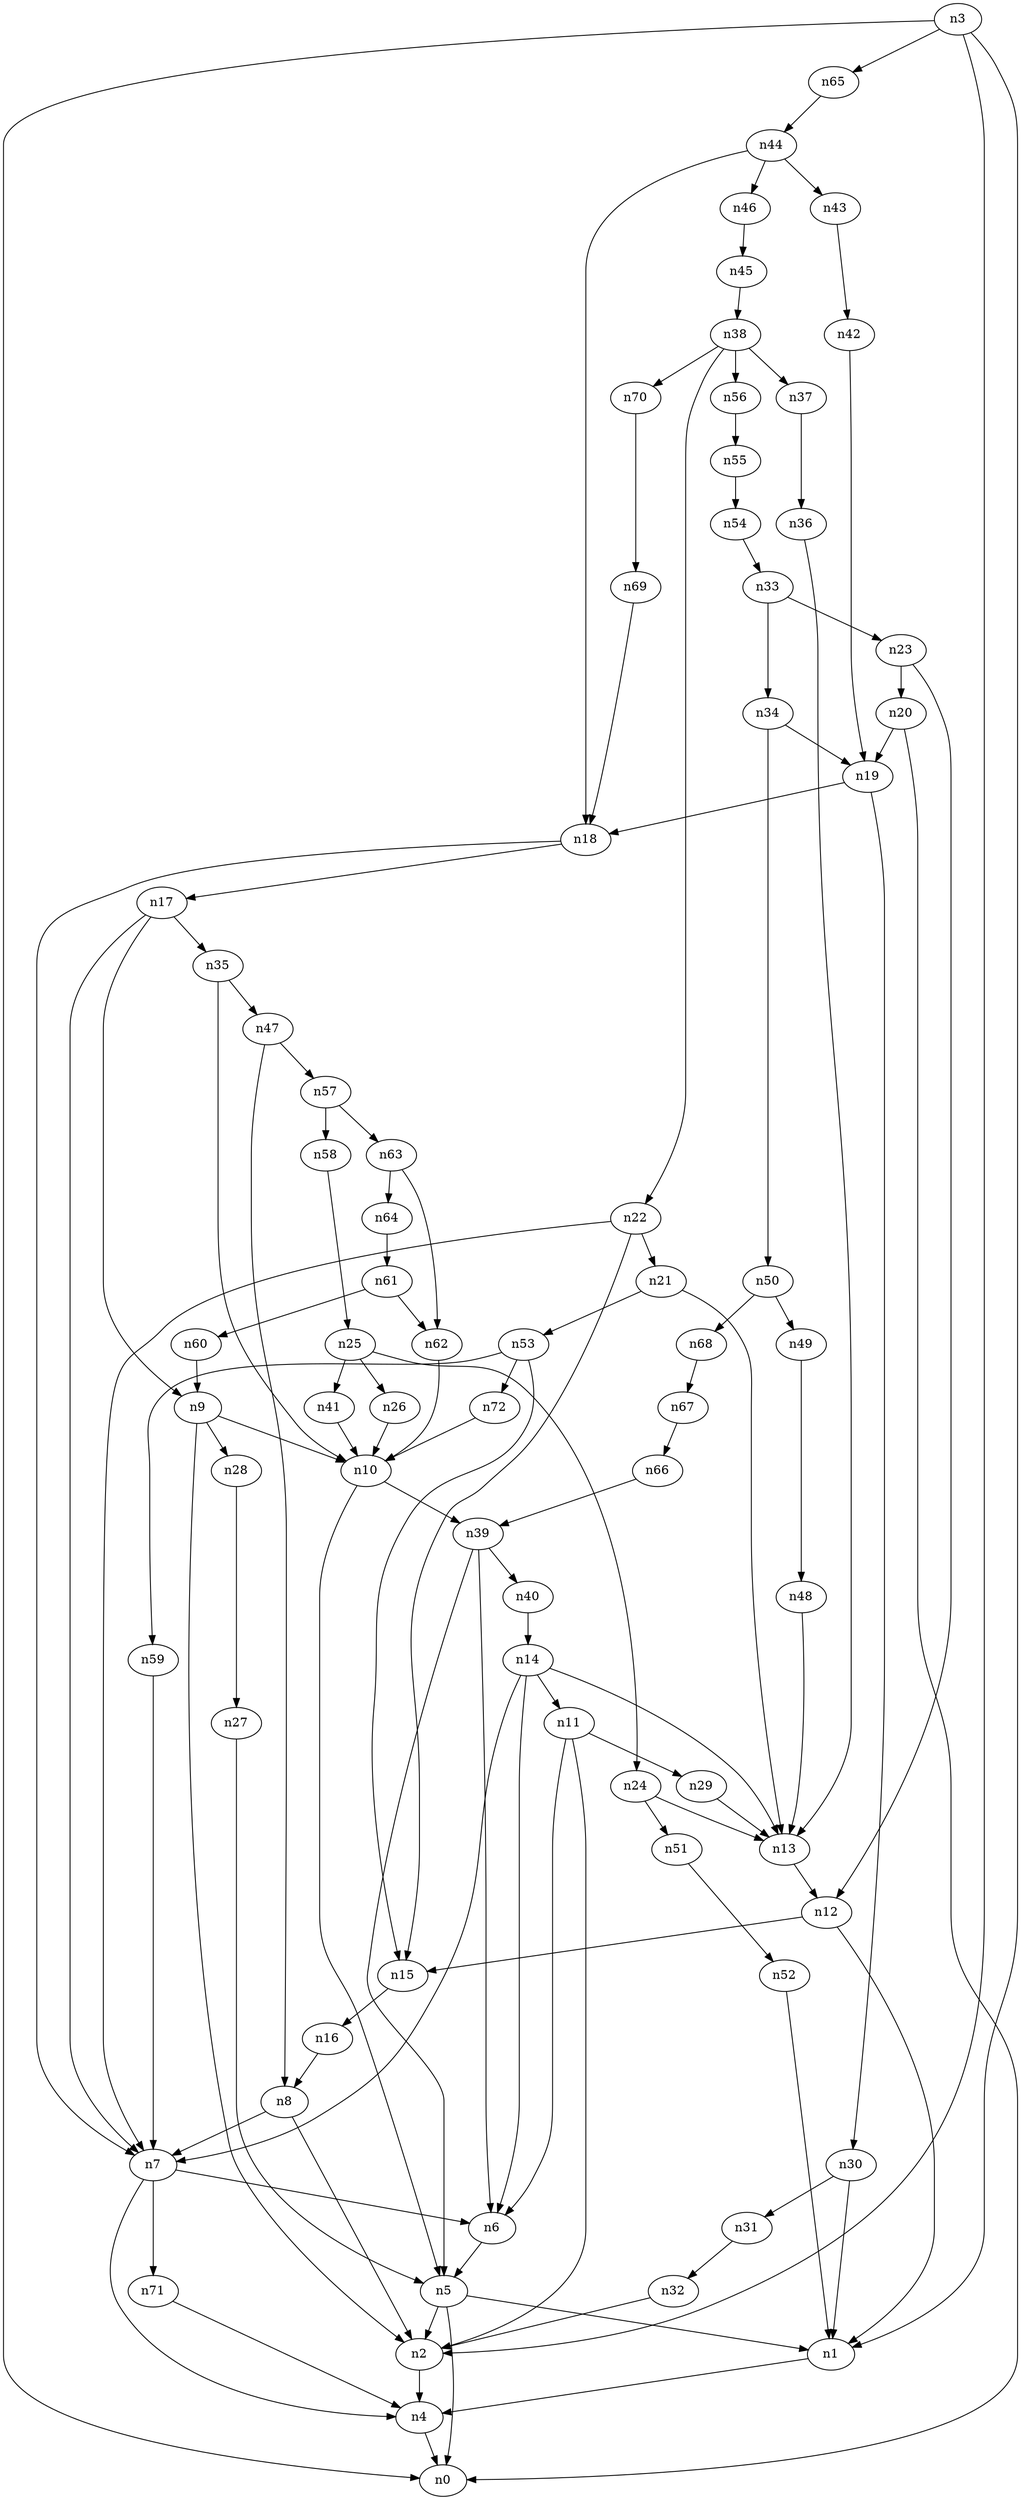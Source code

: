 digraph G {
	n1 -> n4	 [_graphml_id=e4];
	n2 -> n4	 [_graphml_id=e7];
	n3 -> n0	 [_graphml_id=e0];
	n3 -> n1	 [_graphml_id=e3];
	n3 -> n2	 [_graphml_id=e6];
	n3 -> n65	 [_graphml_id=e105];
	n4 -> n0	 [_graphml_id=e1];
	n5 -> n0	 [_graphml_id=e2];
	n5 -> n1	 [_graphml_id=e5];
	n5 -> n2	 [_graphml_id=e8];
	n6 -> n5	 [_graphml_id=e9];
	n7 -> n4	 [_graphml_id=e106];
	n7 -> n6	 [_graphml_id=e10];
	n7 -> n71	 [_graphml_id=e115];
	n8 -> n2	 [_graphml_id=e12];
	n8 -> n7	 [_graphml_id=e11];
	n9 -> n2	 [_graphml_id=e13];
	n9 -> n10	 [_graphml_id=e14];
	n9 -> n28	 [_graphml_id=e44];
	n10 -> n5	 [_graphml_id=e15];
	n10 -> n39	 [_graphml_id=e96];
	n11 -> n2	 [_graphml_id=e16];
	n11 -> n6	 [_graphml_id=e17];
	n11 -> n29	 [_graphml_id=e45];
	n12 -> n1	 [_graphml_id=e18];
	n12 -> n15	 [_graphml_id=e22];
	n13 -> n12	 [_graphml_id=e19];
	n14 -> n6	 [_graphml_id=e21];
	n14 -> n7	 [_graphml_id=e27];
	n14 -> n11	 [_graphml_id=e57];
	n14 -> n13	 [_graphml_id=e20];
	n15 -> n16	 [_graphml_id=e23];
	n16 -> n8	 [_graphml_id=e24];
	n17 -> n7	 [_graphml_id=e26];
	n17 -> n9	 [_graphml_id=e25];
	n17 -> n35	 [_graphml_id=e56];
	n18 -> n7	 [_graphml_id=e28];
	n18 -> n17	 [_graphml_id=e47];
	n19 -> n18	 [_graphml_id=e29];
	n19 -> n30	 [_graphml_id=e86];
	n20 -> n0	 [_graphml_id=e31];
	n20 -> n19	 [_graphml_id=e30];
	n21 -> n13	 [_graphml_id=e32];
	n21 -> n53	 [_graphml_id=e85];
	n22 -> n7	 [_graphml_id=e34];
	n22 -> n15	 [_graphml_id=e37];
	n22 -> n21	 [_graphml_id=e33];
	n23 -> n12	 [_graphml_id=e35];
	n23 -> n20	 [_graphml_id=e36];
	n24 -> n13	 [_graphml_id=e38];
	n24 -> n51	 [_graphml_id=e81];
	n25 -> n24	 [_graphml_id=e39];
	n25 -> n26	 [_graphml_id=e40];
	n25 -> n41	 [_graphml_id=e66];
	n26 -> n10	 [_graphml_id=e41];
	n27 -> n5	 [_graphml_id=e42];
	n28 -> n27	 [_graphml_id=e43];
	n29 -> n13	 [_graphml_id=e46];
	n30 -> n1	 [_graphml_id=e48];
	n30 -> n31	 [_graphml_id=e49];
	n31 -> n32	 [_graphml_id=e50];
	n32 -> n2	 [_graphml_id=e51];
	n33 -> n23	 [_graphml_id=e52];
	n33 -> n34	 [_graphml_id=e53];
	n34 -> n19	 [_graphml_id=e54];
	n34 -> n50	 [_graphml_id=e80];
	n35 -> n10	 [_graphml_id=e55];
	n35 -> n47	 [_graphml_id=e75];
	n36 -> n13	 [_graphml_id=e58];
	n37 -> n36	 [_graphml_id=e59];
	n38 -> n22	 [_graphml_id=e61];
	n38 -> n37	 [_graphml_id=e60];
	n38 -> n56	 [_graphml_id=e90];
	n38 -> n70	 [_graphml_id=e113];
	n39 -> n5	 [_graphml_id=e62];
	n39 -> n6	 [_graphml_id=e76];
	n39 -> n40	 [_graphml_id=e63];
	n40 -> n14	 [_graphml_id=e64];
	n41 -> n10	 [_graphml_id=e65];
	n42 -> n19	 [_graphml_id=e67];
	n43 -> n42	 [_graphml_id=e68];
	n44 -> n18	 [_graphml_id=e70];
	n44 -> n43	 [_graphml_id=e69];
	n44 -> n46	 [_graphml_id=e73];
	n45 -> n38	 [_graphml_id=e71];
	n46 -> n45	 [_graphml_id=e72];
	n47 -> n8	 [_graphml_id=e74];
	n47 -> n57	 [_graphml_id=e91];
	n48 -> n13	 [_graphml_id=e77];
	n49 -> n48	 [_graphml_id=e78];
	n50 -> n49	 [_graphml_id=e79];
	n50 -> n68	 [_graphml_id=e110];
	n51 -> n52	 [_graphml_id=e82];
	n52 -> n1	 [_graphml_id=e83];
	n53 -> n15	 [_graphml_id=e84];
	n53 -> n59	 [_graphml_id=e95];
	n53 -> n72	 [_graphml_id=e117];
	n54 -> n33	 [_graphml_id=e87];
	n55 -> n54	 [_graphml_id=e88];
	n56 -> n55	 [_graphml_id=e89];
	n57 -> n58	 [_graphml_id=e92];
	n57 -> n63	 [_graphml_id=e101];
	n58 -> n25	 [_graphml_id=e93];
	n59 -> n7	 [_graphml_id=e94];
	n60 -> n9	 [_graphml_id=e97];
	n61 -> n60	 [_graphml_id=e98];
	n61 -> n62	 [_graphml_id=e99];
	n62 -> n10	 [_graphml_id=e100];
	n63 -> n62	 [_graphml_id=e116];
	n63 -> n64	 [_graphml_id=e102];
	n64 -> n61	 [_graphml_id=e103];
	n65 -> n44	 [_graphml_id=e104];
	n66 -> n39	 [_graphml_id=e107];
	n67 -> n66	 [_graphml_id=e108];
	n68 -> n67	 [_graphml_id=e109];
	n69 -> n18	 [_graphml_id=e111];
	n70 -> n69	 [_graphml_id=e112];
	n71 -> n4	 [_graphml_id=e114];
	n72 -> n10	 [_graphml_id=e118];
}
